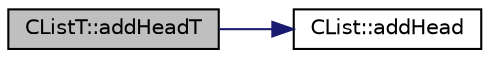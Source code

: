 digraph "CListT::addHeadT"
{
  edge [fontname="Helvetica",fontsize="10",labelfontname="Helvetica",labelfontsize="10"];
  node [fontname="Helvetica",fontsize="10",shape=record];
  rankdir="LR";
  Node1 [label="CListT::addHeadT",height=0.2,width=0.4,color="black", fillcolor="grey75", style="filled" fontcolor="black"];
  Node1 -> Node2 [color="midnightblue",fontsize="10",style="solid",fontname="Helvetica"];
  Node2 [label="CList::addHead",height=0.2,width=0.4,color="black", fillcolor="white", style="filled",URL="$df/db6/class_c_list.html#af77b9f95976788ad6b74e825fad12e94"];
}
